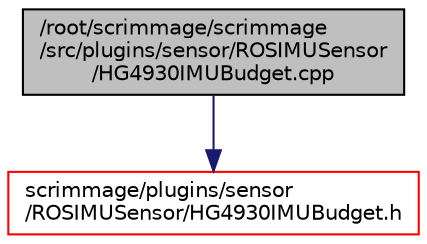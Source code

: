 digraph "/root/scrimmage/scrimmage/src/plugins/sensor/ROSIMUSensor/HG4930IMUBudget.cpp"
{
 // LATEX_PDF_SIZE
  edge [fontname="Helvetica",fontsize="10",labelfontname="Helvetica",labelfontsize="10"];
  node [fontname="Helvetica",fontsize="10",shape=record];
  Node1 [label="/root/scrimmage/scrimmage\l/src/plugins/sensor/ROSIMUSensor\l/HG4930IMUBudget.cpp",height=0.2,width=0.4,color="black", fillcolor="grey75", style="filled", fontcolor="black",tooltip="Error budget generating IMU errors to emulate an HG4930 IMU."];
  Node1 -> Node2 [color="midnightblue",fontsize="10",style="solid",fontname="Helvetica"];
  Node2 [label="scrimmage/plugins/sensor\l/ROSIMUSensor/HG4930IMUBudget.h",height=0.2,width=0.4,color="red", fillcolor="white", style="filled",URL="$HG4930IMUBudget_8h.html",tooltip="Error budget generating IMU errors to emulate an HG4930 IMU."];
}
